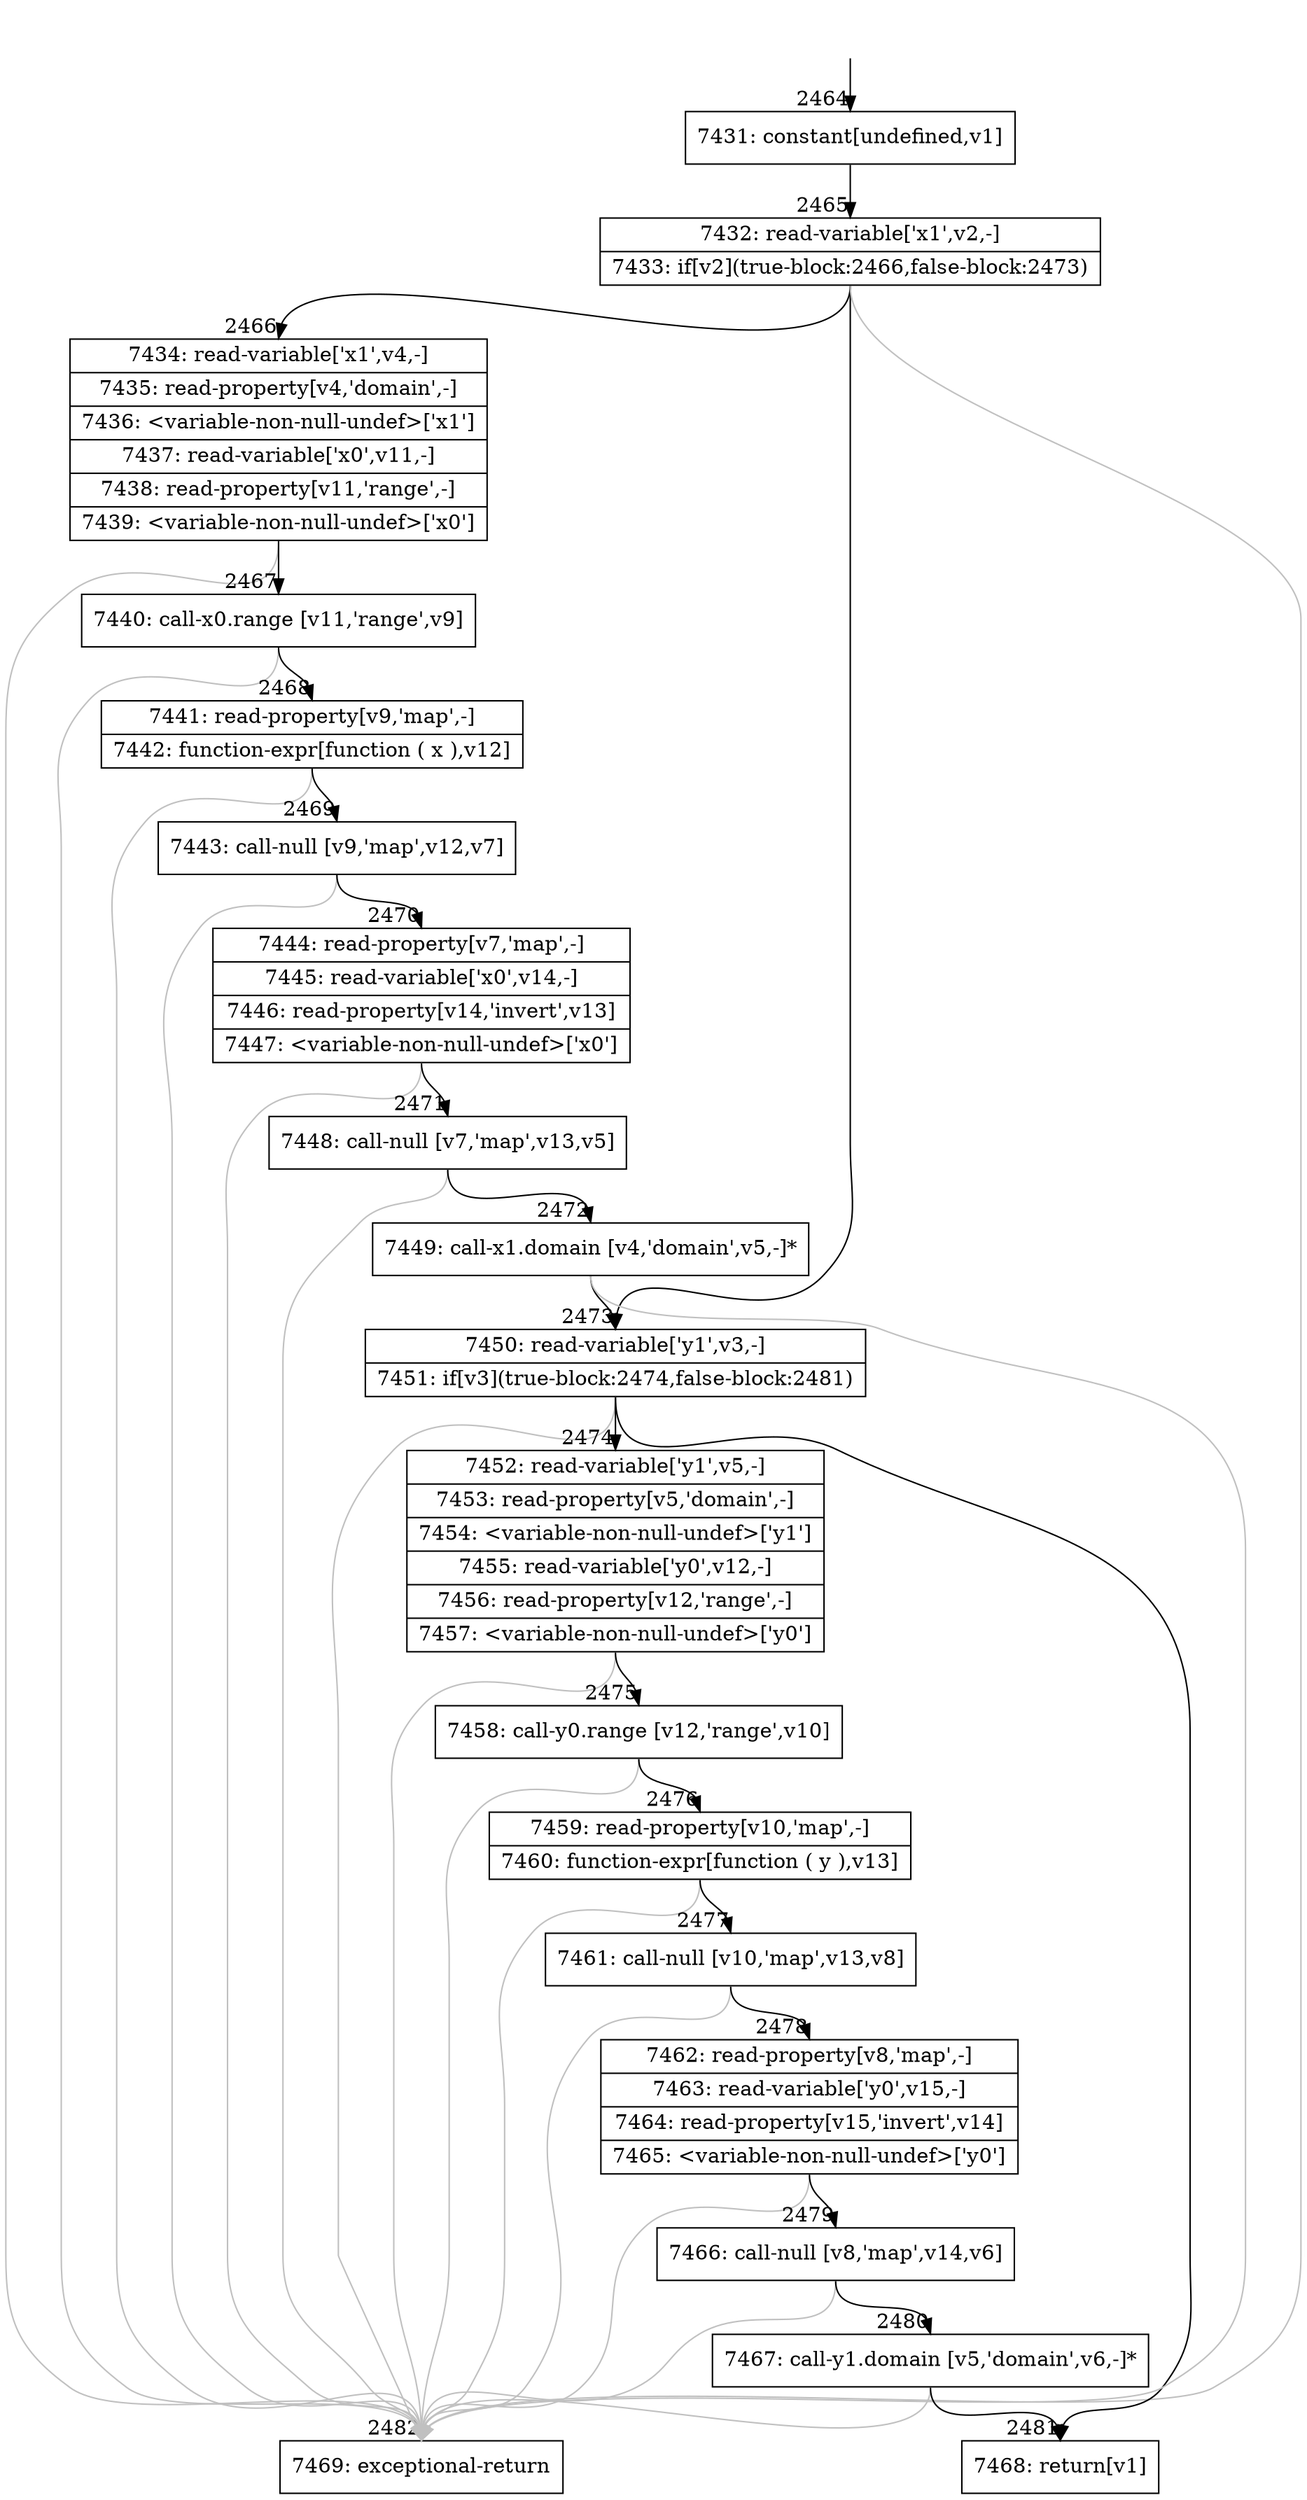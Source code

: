 digraph {
rankdir="TD"
BB_entry241[shape=none,label=""];
BB_entry241 -> BB2464 [tailport=s, headport=n, headlabel="    2464"]
BB2464 [shape=record label="{7431: constant[undefined,v1]}" ] 
BB2464 -> BB2465 [tailport=s, headport=n, headlabel="      2465"]
BB2465 [shape=record label="{7432: read-variable['x1',v2,-]|7433: if[v2](true-block:2466,false-block:2473)}" ] 
BB2465 -> BB2466 [tailport=s, headport=n, headlabel="      2466"]
BB2465 -> BB2473 [tailport=s, headport=n, headlabel="      2473"]
BB2465 -> BB2482 [tailport=s, headport=n, color=gray, headlabel="      2482"]
BB2466 [shape=record label="{7434: read-variable['x1',v4,-]|7435: read-property[v4,'domain',-]|7436: \<variable-non-null-undef\>['x1']|7437: read-variable['x0',v11,-]|7438: read-property[v11,'range',-]|7439: \<variable-non-null-undef\>['x0']}" ] 
BB2466 -> BB2467 [tailport=s, headport=n, headlabel="      2467"]
BB2466 -> BB2482 [tailport=s, headport=n, color=gray]
BB2467 [shape=record label="{7440: call-x0.range [v11,'range',v9]}" ] 
BB2467 -> BB2468 [tailport=s, headport=n, headlabel="      2468"]
BB2467 -> BB2482 [tailport=s, headport=n, color=gray]
BB2468 [shape=record label="{7441: read-property[v9,'map',-]|7442: function-expr[function ( x ),v12]}" ] 
BB2468 -> BB2469 [tailport=s, headport=n, headlabel="      2469"]
BB2468 -> BB2482 [tailport=s, headport=n, color=gray]
BB2469 [shape=record label="{7443: call-null [v9,'map',v12,v7]}" ] 
BB2469 -> BB2470 [tailport=s, headport=n, headlabel="      2470"]
BB2469 -> BB2482 [tailport=s, headport=n, color=gray]
BB2470 [shape=record label="{7444: read-property[v7,'map',-]|7445: read-variable['x0',v14,-]|7446: read-property[v14,'invert',v13]|7447: \<variable-non-null-undef\>['x0']}" ] 
BB2470 -> BB2471 [tailport=s, headport=n, headlabel="      2471"]
BB2470 -> BB2482 [tailport=s, headport=n, color=gray]
BB2471 [shape=record label="{7448: call-null [v7,'map',v13,v5]}" ] 
BB2471 -> BB2472 [tailport=s, headport=n, headlabel="      2472"]
BB2471 -> BB2482 [tailport=s, headport=n, color=gray]
BB2472 [shape=record label="{7449: call-x1.domain [v4,'domain',v5,-]*}" ] 
BB2472 -> BB2473 [tailport=s, headport=n]
BB2472 -> BB2482 [tailport=s, headport=n, color=gray]
BB2473 [shape=record label="{7450: read-variable['y1',v3,-]|7451: if[v3](true-block:2474,false-block:2481)}" ] 
BB2473 -> BB2474 [tailport=s, headport=n, headlabel="      2474"]
BB2473 -> BB2481 [tailport=s, headport=n, headlabel="      2481"]
BB2473 -> BB2482 [tailport=s, headport=n, color=gray]
BB2474 [shape=record label="{7452: read-variable['y1',v5,-]|7453: read-property[v5,'domain',-]|7454: \<variable-non-null-undef\>['y1']|7455: read-variable['y0',v12,-]|7456: read-property[v12,'range',-]|7457: \<variable-non-null-undef\>['y0']}" ] 
BB2474 -> BB2475 [tailport=s, headport=n, headlabel="      2475"]
BB2474 -> BB2482 [tailport=s, headport=n, color=gray]
BB2475 [shape=record label="{7458: call-y0.range [v12,'range',v10]}" ] 
BB2475 -> BB2476 [tailport=s, headport=n, headlabel="      2476"]
BB2475 -> BB2482 [tailport=s, headport=n, color=gray]
BB2476 [shape=record label="{7459: read-property[v10,'map',-]|7460: function-expr[function ( y ),v13]}" ] 
BB2476 -> BB2477 [tailport=s, headport=n, headlabel="      2477"]
BB2476 -> BB2482 [tailport=s, headport=n, color=gray]
BB2477 [shape=record label="{7461: call-null [v10,'map',v13,v8]}" ] 
BB2477 -> BB2478 [tailport=s, headport=n, headlabel="      2478"]
BB2477 -> BB2482 [tailport=s, headport=n, color=gray]
BB2478 [shape=record label="{7462: read-property[v8,'map',-]|7463: read-variable['y0',v15,-]|7464: read-property[v15,'invert',v14]|7465: \<variable-non-null-undef\>['y0']}" ] 
BB2478 -> BB2479 [tailport=s, headport=n, headlabel="      2479"]
BB2478 -> BB2482 [tailport=s, headport=n, color=gray]
BB2479 [shape=record label="{7466: call-null [v8,'map',v14,v6]}" ] 
BB2479 -> BB2480 [tailport=s, headport=n, headlabel="      2480"]
BB2479 -> BB2482 [tailport=s, headport=n, color=gray]
BB2480 [shape=record label="{7467: call-y1.domain [v5,'domain',v6,-]*}" ] 
BB2480 -> BB2481 [tailport=s, headport=n]
BB2480 -> BB2482 [tailport=s, headport=n, color=gray]
BB2481 [shape=record label="{7468: return[v1]}" ] 
BB2482 [shape=record label="{7469: exceptional-return}" ] 
//#$~ 1448
}
